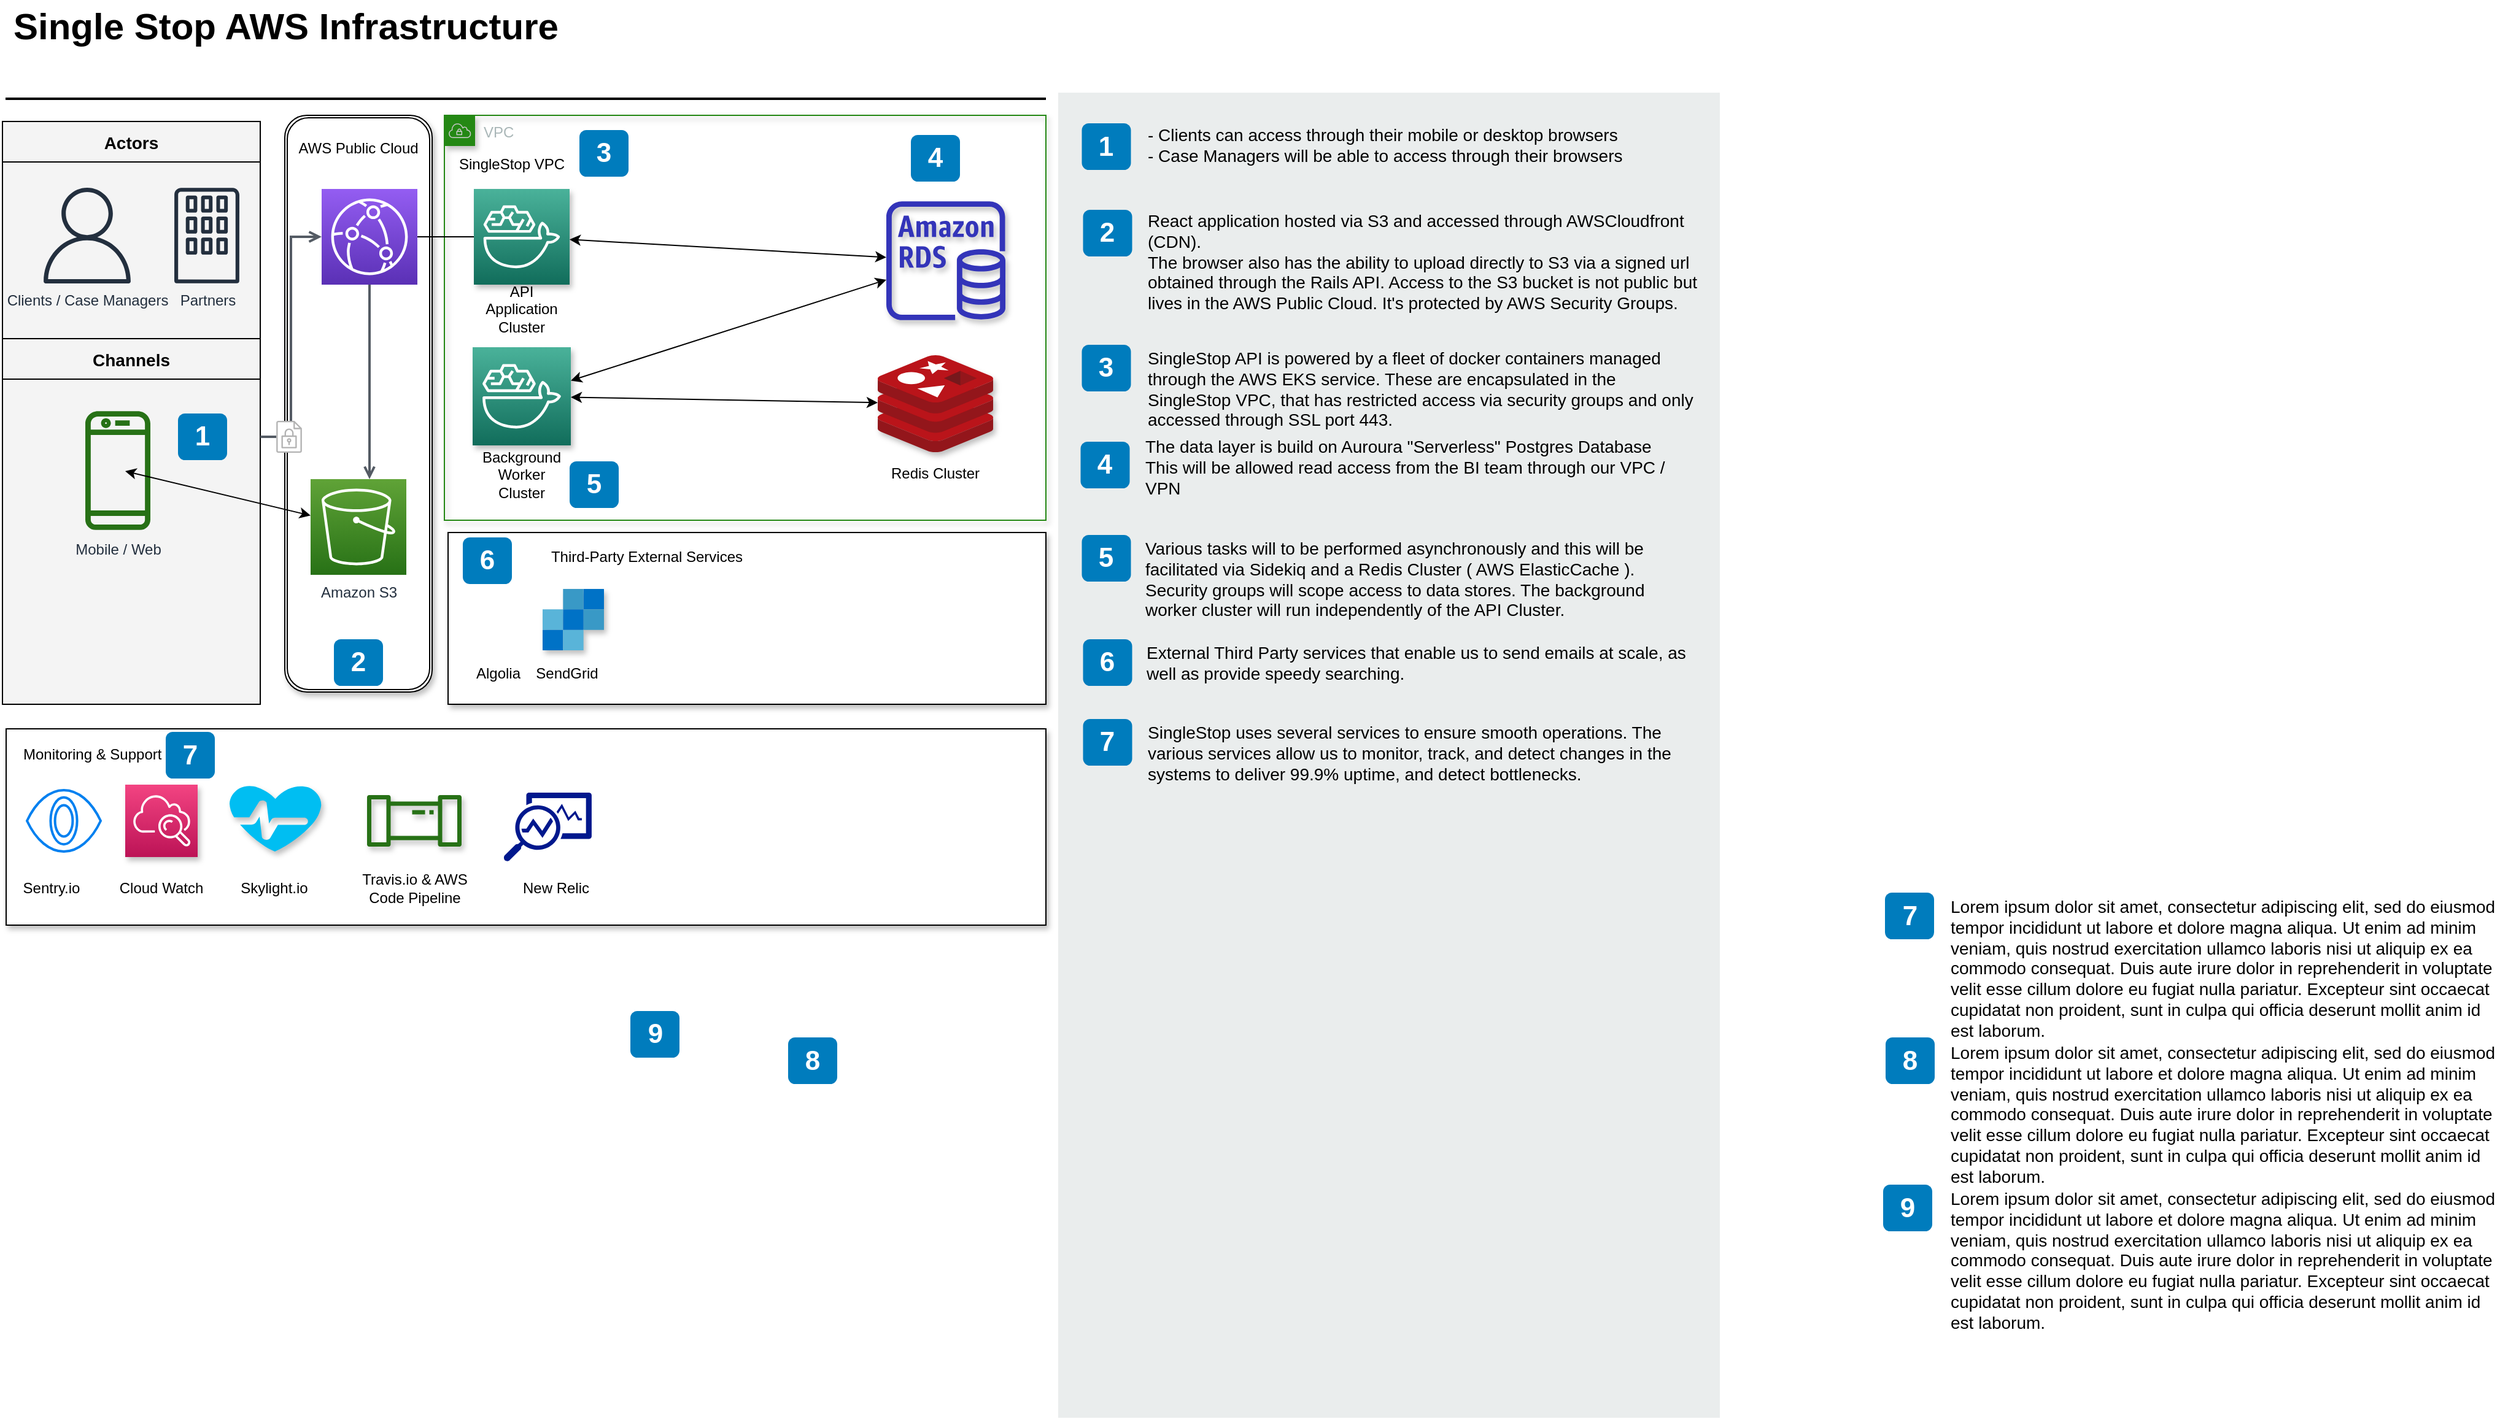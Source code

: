 <mxfile version="13.7.6" type="github">
  <diagram id="Ht1M8jgEwFfnCIfOTk4-" name="Page-1">
    <mxGraphModel dx="1426" dy="741" grid="1" gridSize="10" guides="1" tooltips="1" connect="1" arrows="1" fold="1" page="1" pageScale="1" pageWidth="827" pageHeight="1169" math="0" shadow="0">
      <root>
        <mxCell id="0" />
        <mxCell id="1" parent="0" />
        <mxCell id="uzytsqBTus65wIBebeHf-43" value="" style="rounded=0;whiteSpace=wrap;html=1;shadow=1;" parent="1" vertex="1">
          <mxGeometry x="33" y="620" width="847" height="160" as="geometry" />
        </mxCell>
        <mxCell id="uzytsqBTus65wIBebeHf-30" value="" style="rounded=0;whiteSpace=wrap;html=1;shadow=1;" parent="1" vertex="1">
          <mxGeometry x="393" y="460" width="487" height="140" as="geometry" />
        </mxCell>
        <mxCell id="uzytsqBTus65wIBebeHf-6" value="VPC" style="points=[[0,0],[0.25,0],[0.5,0],[0.75,0],[1,0],[1,0.25],[1,0.5],[1,0.75],[1,1],[0.75,1],[0.5,1],[0.25,1],[0,1],[0,0.75],[0,0.5],[0,0.25]];outlineConnect=0;gradientColor=none;html=1;whiteSpace=wrap;fontSize=12;fontStyle=0;shape=mxgraph.aws4.group;grIcon=mxgraph.aws4.group_vpc;strokeColor=#248814;fillColor=none;verticalAlign=top;align=left;spacingLeft=30;fontColor=#AAB7B8;dashed=0;shadow=1;" parent="1" vertex="1">
          <mxGeometry x="390" y="120" width="490" height="330" as="geometry" />
        </mxCell>
        <mxCell id="uzytsqBTus65wIBebeHf-9" value="" style="shape=ext;double=1;rounded=1;whiteSpace=wrap;html=1;shadow=1;" parent="1" vertex="1">
          <mxGeometry x="260" y="120" width="120" height="470" as="geometry" />
        </mxCell>
        <mxCell id="jZVaUwOg5UY3L9NAnvdq-158" style="edgeStyle=elbowEdgeStyle;rounded=0;orthogonalLoop=1;jettySize=auto;html=1;endArrow=open;endFill=0;strokeColor=#545B64;strokeWidth=2;fontSize=14;" parent="1" source="uzytsqBTus65wIBebeHf-1" target="jZVaUwOg5UY3L9NAnvdq-73" edge="1">
          <mxGeometry relative="1" as="geometry">
            <mxPoint x="240" y="382" as="sourcePoint" />
            <mxPoint x="349" y="290" as="targetPoint" />
            <Array as="points">
              <mxPoint x="340" y="450" />
            </Array>
          </mxGeometry>
        </mxCell>
        <mxCell id="-QjtrjUzRDEMRZ5MF8oH-46" value="" style="rounded=0;whiteSpace=wrap;html=1;fillColor=#EAEDED;fontSize=22;fontColor=#FFFFFF;strokeColor=none;labelBackgroundColor=none;" parent="1" vertex="1">
          <mxGeometry x="890" y="101.5" width="539" height="1080" as="geometry" />
        </mxCell>
        <mxCell id="-QjtrjUzRDEMRZ5MF8oH-36" value="1" style="rounded=1;whiteSpace=wrap;html=1;fillColor=#007CBD;strokeColor=none;fontColor=#FFFFFF;fontStyle=1;fontSize=22;labelBackgroundColor=none;" parent="1" vertex="1">
          <mxGeometry x="909.25" y="126.5" width="40" height="38" as="geometry" />
        </mxCell>
        <mxCell id="-QjtrjUzRDEMRZ5MF8oH-37" value="2" style="rounded=1;whiteSpace=wrap;html=1;fillColor=#007CBD;strokeColor=none;fontColor=#FFFFFF;fontStyle=1;fontSize=22;labelBackgroundColor=none;" parent="1" vertex="1">
          <mxGeometry x="910.25" y="197" width="40" height="38" as="geometry" />
        </mxCell>
        <mxCell id="-QjtrjUzRDEMRZ5MF8oH-38" value="3" style="rounded=1;whiteSpace=wrap;html=1;fillColor=#007CBD;strokeColor=none;fontColor=#FFFFFF;fontStyle=1;fontSize=22;labelBackgroundColor=none;" parent="1" vertex="1">
          <mxGeometry x="909.25" y="307" width="40" height="38" as="geometry" />
        </mxCell>
        <mxCell id="-QjtrjUzRDEMRZ5MF8oH-39" value="4" style="rounded=1;whiteSpace=wrap;html=1;fillColor=#007CBD;strokeColor=none;fontColor=#FFFFFF;fontStyle=1;fontSize=22;labelBackgroundColor=none;" parent="1" vertex="1">
          <mxGeometry x="908.25" y="386" width="40" height="38" as="geometry" />
        </mxCell>
        <mxCell id="-QjtrjUzRDEMRZ5MF8oH-40" value="5" style="rounded=1;whiteSpace=wrap;html=1;fillColor=#007CBD;strokeColor=none;fontColor=#FFFFFF;fontStyle=1;fontSize=22;labelBackgroundColor=none;" parent="1" vertex="1">
          <mxGeometry x="909.25" y="462" width="40" height="38" as="geometry" />
        </mxCell>
        <mxCell id="-QjtrjUzRDEMRZ5MF8oH-41" value="6" style="rounded=1;whiteSpace=wrap;html=1;fillColor=#007CBD;strokeColor=none;fontColor=#FFFFFF;fontStyle=1;fontSize=22;labelBackgroundColor=none;" parent="1" vertex="1">
          <mxGeometry x="910.25" y="547" width="40" height="38" as="geometry" />
        </mxCell>
        <mxCell id="-QjtrjUzRDEMRZ5MF8oH-42" value="7" style="rounded=1;whiteSpace=wrap;html=1;fillColor=#007CBD;strokeColor=none;fontColor=#FFFFFF;fontStyle=1;fontSize=22;labelBackgroundColor=none;" parent="1" vertex="1">
          <mxGeometry x="1563.5" y="753.5" width="40" height="38" as="geometry" />
        </mxCell>
        <mxCell id="-QjtrjUzRDEMRZ5MF8oH-43" value="8" style="rounded=1;whiteSpace=wrap;html=1;fillColor=#007CBD;strokeColor=none;fontColor=#FFFFFF;fontStyle=1;fontSize=22;labelBackgroundColor=none;" parent="1" vertex="1">
          <mxGeometry x="1564" y="871.5" width="40" height="38" as="geometry" />
        </mxCell>
        <mxCell id="-QjtrjUzRDEMRZ5MF8oH-44" value="9" style="rounded=1;whiteSpace=wrap;html=1;fillColor=#007CBD;strokeColor=none;fontColor=#FFFFFF;fontStyle=1;fontSize=22;labelBackgroundColor=none;" parent="1" vertex="1">
          <mxGeometry x="1562" y="991.5" width="40" height="38" as="geometry" />
        </mxCell>
        <mxCell id="-QjtrjUzRDEMRZ5MF8oH-47" value="Single Stop AWS Infrastructure" style="text;html=1;resizable=0;points=[];autosize=1;align=left;verticalAlign=top;spacingTop=-4;fontSize=30;fontStyle=1;labelBackgroundColor=none;" parent="1" vertex="1">
          <mxGeometry x="36.5" y="26.5" width="460" height="40" as="geometry" />
        </mxCell>
        <mxCell id="SCVMTBWpLvtzJIhz15lM-1" value="" style="line;strokeWidth=2;html=1;fontSize=14;labelBackgroundColor=none;" parent="1" vertex="1">
          <mxGeometry x="32.5" y="101.5" width="847.5" height="10" as="geometry" />
        </mxCell>
        <mxCell id="SCVMTBWpLvtzJIhz15lM-6" value="- Clients can access through their mobile or desktop browsers&lt;br&gt;- Case Managers will be able to access through their browsers&lt;br&gt;" style="text;html=1;align=left;verticalAlign=top;spacingTop=-4;fontSize=14;labelBackgroundColor=none;whiteSpace=wrap;" parent="1" vertex="1">
          <mxGeometry x="960.75" y="125" width="449" height="72" as="geometry" />
        </mxCell>
        <mxCell id="SCVMTBWpLvtzJIhz15lM-7" value="React application hosted via S3 and accessed through AWSCloudfront (CDN).&lt;br&gt;The browser also has the ability to upload directly to S3 via a signed url obtained through the Rails API. Access to the S3 bucket is not public but lives in the AWS Public Cloud. It&#39;s protected by AWS Security Groups.&amp;nbsp;" style="text;html=1;align=left;verticalAlign=top;spacingTop=-4;fontSize=14;labelBackgroundColor=none;whiteSpace=wrap;" parent="1" vertex="1">
          <mxGeometry x="960.75" y="194.5" width="450" height="112.5" as="geometry" />
        </mxCell>
        <mxCell id="SCVMTBWpLvtzJIhz15lM-9" value="SingleStop API is powered by a fleet of docker containers managed through the AWS EKS service. These are encapsulated in the SingleStop VPC, that has restricted access via security groups and only accessed through SSL port 443.&amp;nbsp;" style="text;html=1;align=left;verticalAlign=top;spacingTop=-4;fontSize=14;labelBackgroundColor=none;whiteSpace=wrap;" parent="1" vertex="1">
          <mxGeometry x="960.75" y="307" width="450" height="117" as="geometry" />
        </mxCell>
        <mxCell id="SCVMTBWpLvtzJIhz15lM-10" value="The data layer is build on Auroura &quot;Serverless&quot; Postgres Database&lt;br&gt;This will be allowed read access from the BI team through our VPC / VPN" style="text;html=1;align=left;verticalAlign=top;spacingTop=-4;fontSize=14;labelBackgroundColor=none;whiteSpace=wrap;" parent="1" vertex="1">
          <mxGeometry x="958.75" y="379" width="450" height="121" as="geometry" />
        </mxCell>
        <mxCell id="SCVMTBWpLvtzJIhz15lM-11" value="&lt;span&gt;Various tasks will to be performed asynchronously and this will be facilitated via Sidekiq and a Redis Cluster ( AWS ElasticCache ). Security groups will scope access to data stores. The background worker cluster will run independently of the API Cluster.&amp;nbsp;&lt;/span&gt;" style="text;html=1;align=left;verticalAlign=top;spacingTop=-4;fontSize=14;labelBackgroundColor=none;whiteSpace=wrap;" parent="1" vertex="1">
          <mxGeometry x="958.75" y="462" width="449" height="75" as="geometry" />
        </mxCell>
        <mxCell id="SCVMTBWpLvtzJIhz15lM-12" value="&lt;span&gt;External Third Party services that enable us to send emails at scale, as well as provide speedy searching.&amp;nbsp;&lt;/span&gt;" style="text;html=1;align=left;verticalAlign=top;spacingTop=-4;fontSize=14;labelBackgroundColor=none;whiteSpace=wrap;" parent="1" vertex="1">
          <mxGeometry x="960.25" y="547" width="450" height="53" as="geometry" />
        </mxCell>
        <mxCell id="SCVMTBWpLvtzJIhz15lM-13" value="&lt;span&gt;Lorem ipsum dolor sit amet, consectetur adipiscing elit, sed do eiusmod tempor incididunt ut labore et dolore magna aliqua. Ut enim ad minim veniam, quis nostrud exercitation ullamco laboris nisi ut aliquip ex ea commodo consequat. Duis aute irure dolor in reprehenderit in voluptate velit esse cillum dolore eu fugiat nulla pariatur. Excepteur sint occaecat cupidatat non proident, sunt in culpa qui officia deserunt mollit anim id est laborum.&lt;/span&gt;&lt;br&gt;" style="text;html=1;align=left;verticalAlign=top;spacingTop=-4;fontSize=14;labelBackgroundColor=none;whiteSpace=wrap;" parent="1" vertex="1">
          <mxGeometry x="1614.5" y="754" width="449" height="113" as="geometry" />
        </mxCell>
        <mxCell id="SCVMTBWpLvtzJIhz15lM-14" value="&lt;span&gt;Lorem ipsum dolor sit amet, consectetur adipiscing elit, sed do eiusmod tempor incididunt ut labore et dolore magna aliqua. Ut enim ad minim veniam, quis nostrud exercitation ullamco laboris nisi ut aliquip ex ea commodo consequat. Duis aute irure dolor in reprehenderit in voluptate velit esse cillum dolore eu fugiat nulla pariatur. Excepteur sint occaecat cupidatat non proident, sunt in culpa qui officia deserunt mollit anim id est laborum.&lt;/span&gt;&lt;br&gt;" style="text;html=1;align=left;verticalAlign=top;spacingTop=-4;fontSize=14;labelBackgroundColor=none;whiteSpace=wrap;" parent="1" vertex="1">
          <mxGeometry x="1614.5" y="873" width="449" height="124" as="geometry" />
        </mxCell>
        <mxCell id="SCVMTBWpLvtzJIhz15lM-15" value="&lt;span&gt;Lorem ipsum dolor sit amet, consectetur adipiscing elit, sed do eiusmod tempor incididunt ut labore et dolore magna aliqua. Ut enim ad minim veniam, quis nostrud exercitation ullamco laboris nisi ut aliquip ex ea commodo consequat. Duis aute irure dolor in reprehenderit in voluptate velit esse cillum dolore eu fugiat nulla pariatur. Excepteur sint occaecat cupidatat non proident, sunt in culpa qui officia deserunt mollit anim id est laborum.&lt;/span&gt;&lt;br&gt;" style="text;html=1;align=left;verticalAlign=top;spacingTop=-4;fontSize=14;labelBackgroundColor=none;whiteSpace=wrap;" parent="1" vertex="1">
          <mxGeometry x="1614.5" y="992" width="449" height="115" as="geometry" />
        </mxCell>
        <mxCell id="jZVaUwOg5UY3L9NAnvdq-59" value="Actors" style="swimlane;fontSize=14;align=center;swimlaneFillColor=#f4f4f4;fillColor=#f4f4f4;collapsible=0;startSize=33;" parent="1" vertex="1">
          <mxGeometry x="30" y="125" width="210" height="177" as="geometry" />
        </mxCell>
        <mxCell id="jZVaUwOg5UY3L9NAnvdq-60" value="Clients / Case Managers" style="outlineConnect=0;fontColor=#232F3E;gradientColor=none;fillColor=#232F3E;strokeColor=none;dashed=0;verticalLabelPosition=bottom;verticalAlign=top;align=center;html=1;fontSize=12;fontStyle=0;aspect=fixed;pointerEvents=1;shape=mxgraph.aws4.user;labelBackgroundColor=none;" parent="jZVaUwOg5UY3L9NAnvdq-59" vertex="1">
          <mxGeometry x="30" y="54" width="78" height="78" as="geometry" />
        </mxCell>
        <mxCell id="jZVaUwOg5UY3L9NAnvdq-61" value="Partners" style="outlineConnect=0;fontColor=#232F3E;gradientColor=none;fillColor=#232F3E;strokeColor=none;dashed=0;verticalLabelPosition=bottom;verticalAlign=top;align=center;html=1;fontSize=12;fontStyle=0;aspect=fixed;pointerEvents=1;shape=mxgraph.aws4.corporate_data_center;labelBackgroundColor=none;" parent="jZVaUwOg5UY3L9NAnvdq-59" vertex="1">
          <mxGeometry x="140" y="54" width="53" height="78" as="geometry" />
        </mxCell>
        <mxCell id="jZVaUwOg5UY3L9NAnvdq-62" value="Channels" style="swimlane;fontSize=14;align=center;swimlaneFillColor=#f4f4f4;fillColor=#f4f4f4;collapsible=0;startSize=33;" parent="1" vertex="1">
          <mxGeometry x="30" y="302" width="210" height="298" as="geometry" />
        </mxCell>
        <mxCell id="jZVaUwOg5UY3L9NAnvdq-65" value="Mobile / Web" style="outlineConnect=0;fontColor=#232F3E;gradientColor=none;strokeColor=none;fillColor=#277116;dashed=0;verticalLabelPosition=bottom;verticalAlign=top;align=center;html=1;fontSize=12;fontStyle=0;shape=mxgraph.aws4.mobile_client;labelBackgroundColor=none;" parent="jZVaUwOg5UY3L9NAnvdq-62" vertex="1">
          <mxGeometry x="67.5" y="57.5" width="53" height="100" as="geometry" />
        </mxCell>
        <mxCell id="jZVaUwOg5UY3L9NAnvdq-101" value="1" style="rounded=1;whiteSpace=wrap;html=1;fillColor=#007CBD;strokeColor=none;fontColor=#FFFFFF;fontStyle=1;fontSize=22;labelBackgroundColor=none;" parent="jZVaUwOg5UY3L9NAnvdq-62" vertex="1">
          <mxGeometry x="143" y="61" width="40" height="38" as="geometry" />
        </mxCell>
        <mxCell id="-QjtrjUzRDEMRZ5MF8oH-28" value="4" style="rounded=1;whiteSpace=wrap;html=1;fillColor=#007CBD;strokeColor=none;fontColor=#FFFFFF;fontStyle=1;fontSize=22;labelBackgroundColor=none;" parent="1" vertex="1">
          <mxGeometry x="770" y="136" width="40" height="38" as="geometry" />
        </mxCell>
        <mxCell id="jZVaUwOg5UY3L9NAnvdq-73" value="Amazon S3" style="outlineConnect=0;fontColor=#232F3E;gradientColor=#60A337;gradientDirection=north;fillColor=#277116;strokeColor=#ffffff;dashed=0;verticalLabelPosition=bottom;verticalAlign=top;align=center;html=1;fontSize=12;fontStyle=0;aspect=fixed;shape=mxgraph.aws4.resourceIcon;resIcon=mxgraph.aws4.s3;labelBackgroundColor=none;" parent="1" vertex="1">
          <mxGeometry x="281" y="416.5" width="78" height="78" as="geometry" />
        </mxCell>
        <mxCell id="jZVaUwOg5UY3L9NAnvdq-102" value="2" style="rounded=1;whiteSpace=wrap;html=1;fillColor=#007CBD;strokeColor=none;fontColor=#FFFFFF;fontStyle=1;fontSize=22;labelBackgroundColor=none;" parent="1" vertex="1">
          <mxGeometry x="300" y="547" width="40" height="38" as="geometry" />
        </mxCell>
        <mxCell id="jZVaUwOg5UY3L9NAnvdq-103" value="3" style="rounded=1;whiteSpace=wrap;html=1;fillColor=#007CBD;strokeColor=none;fontColor=#FFFFFF;fontStyle=1;fontSize=22;labelBackgroundColor=none;" parent="1" vertex="1">
          <mxGeometry x="500" y="132" width="40" height="38" as="geometry" />
        </mxCell>
        <mxCell id="jZVaUwOg5UY3L9NAnvdq-104" value="5" style="rounded=1;whiteSpace=wrap;html=1;fillColor=#007CBD;strokeColor=none;fontColor=#FFFFFF;fontStyle=1;fontSize=22;labelBackgroundColor=none;" parent="1" vertex="1">
          <mxGeometry x="492" y="402" width="40" height="38" as="geometry" />
        </mxCell>
        <mxCell id="jZVaUwOg5UY3L9NAnvdq-105" value="6" style="rounded=1;whiteSpace=wrap;html=1;fillColor=#007CBD;strokeColor=none;fontColor=#FFFFFF;fontStyle=1;fontSize=22;labelBackgroundColor=none;" parent="1" vertex="1">
          <mxGeometry x="405" y="464" width="40" height="38" as="geometry" />
        </mxCell>
        <mxCell id="jZVaUwOg5UY3L9NAnvdq-106" value="7" style="rounded=1;whiteSpace=wrap;html=1;fillColor=#007CBD;strokeColor=none;fontColor=#FFFFFF;fontStyle=1;fontSize=22;labelBackgroundColor=none;" parent="1" vertex="1">
          <mxGeometry x="163" y="622.5" width="40" height="38" as="geometry" />
        </mxCell>
        <mxCell id="jZVaUwOg5UY3L9NAnvdq-107" value="8" style="rounded=1;whiteSpace=wrap;html=1;fillColor=#007CBD;strokeColor=none;fontColor=#FFFFFF;fontStyle=1;fontSize=22;labelBackgroundColor=none;" parent="1" vertex="1">
          <mxGeometry x="670" y="871.5" width="40" height="38" as="geometry" />
        </mxCell>
        <mxCell id="jZVaUwOg5UY3L9NAnvdq-108" value="9" style="rounded=1;whiteSpace=wrap;html=1;fillColor=#007CBD;strokeColor=none;fontColor=#FFFFFF;fontStyle=1;fontSize=22;labelBackgroundColor=none;" parent="1" vertex="1">
          <mxGeometry x="541.5" y="850" width="40" height="38" as="geometry" />
        </mxCell>
        <mxCell id="uzytsqBTus65wIBebeHf-7" value="SingleStop VPC" style="text;html=1;strokeColor=none;fillColor=none;align=center;verticalAlign=middle;whiteSpace=wrap;rounded=0;" parent="1" vertex="1">
          <mxGeometry x="390" y="150" width="110" height="20" as="geometry" />
        </mxCell>
        <mxCell id="uzytsqBTus65wIBebeHf-1" value="" style="outlineConnect=0;fontColor=#232F3E;gradientColor=#945DF2;gradientDirection=north;fillColor=#5A30B5;strokeColor=#ffffff;dashed=0;verticalLabelPosition=bottom;verticalAlign=top;align=center;html=1;fontSize=12;fontStyle=0;aspect=fixed;shape=mxgraph.aws4.resourceIcon;resIcon=mxgraph.aws4.cloudfront;" parent="1" vertex="1">
          <mxGeometry x="290" y="180" width="78" height="78" as="geometry" />
        </mxCell>
        <mxCell id="uzytsqBTus65wIBebeHf-10" style="edgeStyle=elbowEdgeStyle;rounded=0;orthogonalLoop=1;jettySize=auto;html=1;endArrow=open;endFill=0;strokeColor=#545B64;strokeWidth=2;fontSize=14;" parent="1" target="uzytsqBTus65wIBebeHf-1" edge="1">
          <mxGeometry relative="1" as="geometry">
            <mxPoint x="240" y="382" as="sourcePoint" />
            <mxPoint x="340" y="482.5" as="targetPoint" />
            <Array as="points" />
          </mxGeometry>
        </mxCell>
        <mxCell id="uzytsqBTus65wIBebeHf-11" value="AWS Public Cloud" style="text;html=1;strokeColor=none;fillColor=none;align=center;verticalAlign=middle;whiteSpace=wrap;rounded=0;shadow=1;" parent="1" vertex="1">
          <mxGeometry x="265" y="136" width="110" height="22" as="geometry" />
        </mxCell>
        <mxCell id="uzytsqBTus65wIBebeHf-12" value="" style="outlineConnect=0;fontColor=#232F3E;gradientColor=#4AB29A;gradientDirection=north;fillColor=#116D5B;strokeColor=#ffffff;dashed=0;verticalLabelPosition=bottom;verticalAlign=top;align=center;html=1;fontSize=12;fontStyle=0;aspect=fixed;shape=mxgraph.aws4.resourceIcon;resIcon=mxgraph.aws4.deep_learning_containers;shadow=1;" parent="1" vertex="1">
          <mxGeometry x="414" y="180" width="78" height="78" as="geometry" />
        </mxCell>
        <mxCell id="uzytsqBTus65wIBebeHf-14" value="" style="outlineConnect=0;fontColor=#232F3E;gradientColor=none;fillColor=#3334B9;strokeColor=none;dashed=0;verticalLabelPosition=bottom;verticalAlign=top;align=center;html=1;fontSize=12;fontStyle=0;aspect=fixed;pointerEvents=1;shape=mxgraph.aws4.rds_instance;shadow=1;" parent="1" vertex="1">
          <mxGeometry x="750" y="190" width="97" height="97" as="geometry" />
        </mxCell>
        <mxCell id="uzytsqBTus65wIBebeHf-17" value="" style="endArrow=classic;startArrow=classic;html=1;" parent="1" source="uzytsqBTus65wIBebeHf-14" target="uzytsqBTus65wIBebeHf-12" edge="1">
          <mxGeometry width="50" height="50" relative="1" as="geometry">
            <mxPoint x="450" y="328" as="sourcePoint" />
            <mxPoint x="500" y="278" as="targetPoint" />
          </mxGeometry>
        </mxCell>
        <mxCell id="uzytsqBTus65wIBebeHf-18" value="" style="endArrow=classic;startArrow=classic;html=1;" parent="1" target="jZVaUwOg5UY3L9NAnvdq-73" edge="1">
          <mxGeometry width="50" height="50" relative="1" as="geometry">
            <mxPoint x="130" y="410" as="sourcePoint" />
            <mxPoint x="780" y="380" as="targetPoint" />
          </mxGeometry>
        </mxCell>
        <mxCell id="uzytsqBTus65wIBebeHf-19" value="" style="endArrow=none;html=1;" parent="1" source="uzytsqBTus65wIBebeHf-1" target="uzytsqBTus65wIBebeHf-12" edge="1">
          <mxGeometry width="50" height="50" relative="1" as="geometry">
            <mxPoint x="368" y="250" as="sourcePoint" />
            <mxPoint x="418" y="200" as="targetPoint" />
          </mxGeometry>
        </mxCell>
        <mxCell id="uzytsqBTus65wIBebeHf-20" value="API Application&lt;br&gt;Cluster" style="text;html=1;strokeColor=none;fillColor=none;align=center;verticalAlign=middle;whiteSpace=wrap;rounded=0;shadow=1;" parent="1" vertex="1">
          <mxGeometry x="433" y="268" width="40" height="20" as="geometry" />
        </mxCell>
        <mxCell id="uzytsqBTus65wIBebeHf-21" value="" style="aspect=fixed;html=1;points=[];align=center;image;fontSize=12;image=img/lib/mscae/Cache_Redis_Product.svg;shadow=1;" parent="1" vertex="1">
          <mxGeometry x="742.98" y="315.5" width="94.05" height="79" as="geometry" />
        </mxCell>
        <mxCell id="uzytsqBTus65wIBebeHf-24" value="" style="outlineConnect=0;fontColor=#232F3E;gradientColor=#4AB29A;gradientDirection=north;fillColor=#116D5B;strokeColor=#ffffff;dashed=0;verticalLabelPosition=bottom;verticalAlign=top;align=center;html=1;fontSize=12;fontStyle=0;aspect=fixed;shape=mxgraph.aws4.resourceIcon;resIcon=mxgraph.aws4.deep_learning_containers;shadow=1;" parent="1" vertex="1">
          <mxGeometry x="413" y="309" width="80" height="80" as="geometry" />
        </mxCell>
        <mxCell id="uzytsqBTus65wIBebeHf-25" value="Background Worker&lt;br&gt;Cluster" style="text;html=1;strokeColor=none;fillColor=none;align=center;verticalAlign=middle;whiteSpace=wrap;rounded=0;shadow=1;" parent="1" vertex="1">
          <mxGeometry x="433" y="403" width="40" height="20" as="geometry" />
        </mxCell>
        <mxCell id="uzytsqBTus65wIBebeHf-28" value="" style="endArrow=classic;startArrow=classic;html=1;" parent="1" source="uzytsqBTus65wIBebeHf-14" target="uzytsqBTus65wIBebeHf-24" edge="1">
          <mxGeometry width="50" height="50" relative="1" as="geometry">
            <mxPoint x="537.5" y="302" as="sourcePoint" />
            <mxPoint x="587.5" y="252" as="targetPoint" />
          </mxGeometry>
        </mxCell>
        <mxCell id="uzytsqBTus65wIBebeHf-31" value="Third-Party External Services" style="text;html=1;strokeColor=none;fillColor=none;align=center;verticalAlign=middle;whiteSpace=wrap;rounded=0;shadow=1;" parent="1" vertex="1">
          <mxGeometry x="404.5" y="470" width="300" height="20" as="geometry" />
        </mxCell>
        <mxCell id="uzytsqBTus65wIBebeHf-32" value="" style="shape=image;html=1;verticalAlign=top;verticalLabelPosition=bottom;labelBackgroundColor=#ffffff;imageAspect=0;aspect=fixed;image=https://cdn4.iconfinder.com/data/icons/logos-and-brands/512/12_Algolia_logo_logos-128.png;shadow=1;" parent="1" vertex="1">
          <mxGeometry x="405" y="502" width="58" height="58" as="geometry" />
        </mxCell>
        <mxCell id="uzytsqBTus65wIBebeHf-33" value="" style="aspect=fixed;html=1;points=[];align=center;image;fontSize=12;image=img/lib/mscae/SendGrid_Accounts.svg;shadow=1;" parent="1" vertex="1">
          <mxGeometry x="470" y="506" width="50" height="50" as="geometry" />
        </mxCell>
        <mxCell id="uzytsqBTus65wIBebeHf-34" value="SendGrid" style="text;html=1;strokeColor=none;fillColor=none;align=center;verticalAlign=middle;whiteSpace=wrap;rounded=0;shadow=1;" parent="1" vertex="1">
          <mxGeometry x="470" y="565" width="40" height="20" as="geometry" />
        </mxCell>
        <mxCell id="uzytsqBTus65wIBebeHf-35" value="Algolia" style="text;html=1;strokeColor=none;fillColor=none;align=center;verticalAlign=middle;whiteSpace=wrap;rounded=0;shadow=1;" parent="1" vertex="1">
          <mxGeometry x="414" y="565" width="40" height="20" as="geometry" />
        </mxCell>
        <mxCell id="uzytsqBTus65wIBebeHf-40" value="" style="endArrow=classic;startArrow=classic;html=1;" parent="1" source="uzytsqBTus65wIBebeHf-24" target="uzytsqBTus65wIBebeHf-21" edge="1">
          <mxGeometry width="50" height="50" relative="1" as="geometry">
            <mxPoint x="590" y="359" as="sourcePoint" />
            <mxPoint x="640" y="309" as="targetPoint" />
          </mxGeometry>
        </mxCell>
        <mxCell id="uzytsqBTus65wIBebeHf-44" value="Monitoring &amp;amp; Support&amp;nbsp;" style="text;html=1;strokeColor=none;fillColor=none;align=center;verticalAlign=middle;whiteSpace=wrap;rounded=0;shadow=1;" parent="1" vertex="1">
          <mxGeometry x="40" y="632" width="130" height="18" as="geometry" />
        </mxCell>
        <mxCell id="uzytsqBTus65wIBebeHf-45" value="Sentry.io" style="text;html=1;strokeColor=none;fillColor=none;align=center;verticalAlign=middle;whiteSpace=wrap;rounded=0;shadow=1;" parent="1" vertex="1">
          <mxGeometry x="50" y="740" width="40" height="20" as="geometry" />
        </mxCell>
        <mxCell id="uzytsqBTus65wIBebeHf-46" value="" style="outlineConnect=0;fontColor=#232F3E;gradientColor=#F34482;gradientDirection=north;fillColor=#BC1356;strokeColor=#ffffff;dashed=0;verticalLabelPosition=bottom;verticalAlign=top;align=center;html=1;fontSize=12;fontStyle=0;aspect=fixed;shape=mxgraph.aws4.resourceIcon;resIcon=mxgraph.aws4.cloudwatch;shadow=1;" parent="1" vertex="1">
          <mxGeometry x="130" y="665.5" width="59" height="59" as="geometry" />
        </mxCell>
        <mxCell id="uzytsqBTus65wIBebeHf-48" value="" style="html=1;verticalLabelPosition=bottom;align=center;labelBackgroundColor=#ffffff;verticalAlign=top;strokeWidth=2;strokeColor=#0080F0;shadow=0;dashed=0;shape=mxgraph.ios7.icons.eye;" parent="1" vertex="1">
          <mxGeometry x="50" y="670" width="60" height="50" as="geometry" />
        </mxCell>
        <mxCell id="uzytsqBTus65wIBebeHf-49" value="Cloud Watch" style="text;html=1;strokeColor=none;fillColor=none;align=center;verticalAlign=middle;whiteSpace=wrap;rounded=0;shadow=1;" parent="1" vertex="1">
          <mxGeometry x="116" y="740" width="87" height="20" as="geometry" />
        </mxCell>
        <mxCell id="uzytsqBTus65wIBebeHf-50" value="" style="verticalLabelPosition=bottom;html=1;verticalAlign=top;align=center;strokeColor=none;fillColor=#00BEF2;shape=mxgraph.azure.health_monitoring;shadow=1;" parent="1" vertex="1">
          <mxGeometry x="215" y="666" width="75" height="54" as="geometry" />
        </mxCell>
        <mxCell id="uzytsqBTus65wIBebeHf-51" value="Skylight.io" style="text;html=1;strokeColor=none;fillColor=none;align=center;verticalAlign=middle;whiteSpace=wrap;rounded=0;shadow=1;" parent="1" vertex="1">
          <mxGeometry x="213" y="740" width="77" height="20" as="geometry" />
        </mxCell>
        <mxCell id="uzytsqBTus65wIBebeHf-52" value="" style="outlineConnect=0;fontColor=#232F3E;gradientColor=none;fillColor=#277116;strokeColor=none;dashed=0;verticalLabelPosition=bottom;verticalAlign=top;align=center;html=1;fontSize=12;fontStyle=0;aspect=fixed;pointerEvents=1;shape=mxgraph.aws4.iot_analytics_pipeline;shadow=1;" parent="1" vertex="1">
          <mxGeometry x="326.5" y="674" width="78" height="42" as="geometry" />
        </mxCell>
        <mxCell id="uzytsqBTus65wIBebeHf-53" value="Travis.io &amp;amp; AWS Code Pipeline" style="text;html=1;strokeColor=none;fillColor=none;align=center;verticalAlign=middle;whiteSpace=wrap;rounded=0;shadow=1;" parent="1" vertex="1">
          <mxGeometry x="312" y="740" width="108" height="20" as="geometry" />
        </mxCell>
        <mxCell id="uzytsqBTus65wIBebeHf-54" value="" style="aspect=fixed;pointerEvents=1;shadow=0;dashed=0;html=1;strokeColor=none;labelPosition=center;verticalLabelPosition=bottom;verticalAlign=top;align=center;fillColor=#00188D;shape=mxgraph.mscae.enterprise.monitor_running_apps" parent="1" vertex="1">
          <mxGeometry x="438.21" y="672" width="71.79" height="56" as="geometry" />
        </mxCell>
        <mxCell id="uzytsqBTus65wIBebeHf-55" value="New Relic" style="text;html=1;strokeColor=none;fillColor=none;align=center;verticalAlign=middle;whiteSpace=wrap;rounded=0;shadow=1;" parent="1" vertex="1">
          <mxGeometry x="452" y="740" width="58" height="20" as="geometry" />
        </mxCell>
        <mxCell id="uzytsqBTus65wIBebeHf-56" value="7" style="rounded=1;whiteSpace=wrap;html=1;fillColor=#007CBD;strokeColor=none;fontColor=#FFFFFF;fontStyle=1;fontSize=22;labelBackgroundColor=none;" parent="1" vertex="1">
          <mxGeometry x="910.25" y="612" width="40" height="38" as="geometry" />
        </mxCell>
        <mxCell id="uzytsqBTus65wIBebeHf-57" value="&lt;span&gt;SingleStop uses several services to ensure smooth operations. The various services allow us to monitor, track, and detect changes&amp;nbsp;in the systems to deliver 99.9% uptime, and detect bottlenecks.&amp;nbsp;&lt;/span&gt;" style="text;html=1;align=left;verticalAlign=top;spacingTop=-4;fontSize=14;labelBackgroundColor=none;whiteSpace=wrap;" parent="1" vertex="1">
          <mxGeometry x="960.75" y="612" width="450" height="53" as="geometry" />
        </mxCell>
        <mxCell id="jZVaUwOg5UY3L9NAnvdq-176" value="" style="group" parent="1" vertex="1" connectable="0">
          <mxGeometry x="253.0" y="369" width="21" height="26" as="geometry" />
        </mxCell>
        <mxCell id="jZVaUwOg5UY3L9NAnvdq-177" value="" style="rounded=0;whiteSpace=wrap;html=1;labelBackgroundColor=#ffffff;fontSize=14;align=center;strokeColor=none;" parent="jZVaUwOg5UY3L9NAnvdq-176" vertex="1">
          <mxGeometry width="21" height="26" as="geometry" />
        </mxCell>
        <mxCell id="jZVaUwOg5UY3L9NAnvdq-178" value="" style="outlineConnect=0;fontColor=#232F3E;gradientColor=none;fillColor=#B3B3B3;strokeColor=none;dashed=0;verticalLabelPosition=bottom;verticalAlign=top;align=center;html=1;fontSize=12;fontStyle=0;aspect=fixed;pointerEvents=1;shape=mxgraph.aws4.encrypted_data;labelBackgroundColor=#ffffff;" parent="jZVaUwOg5UY3L9NAnvdq-176" vertex="1">
          <mxGeometry width="21" height="26" as="geometry" />
        </mxCell>
        <mxCell id="uzytsqBTus65wIBebeHf-58" value="Redis Cluster" style="text;html=1;strokeColor=none;fillColor=none;align=center;verticalAlign=middle;whiteSpace=wrap;rounded=0;shadow=1;" parent="1" vertex="1">
          <mxGeometry x="750" y="402" width="80" height="20" as="geometry" />
        </mxCell>
      </root>
    </mxGraphModel>
  </diagram>
</mxfile>
